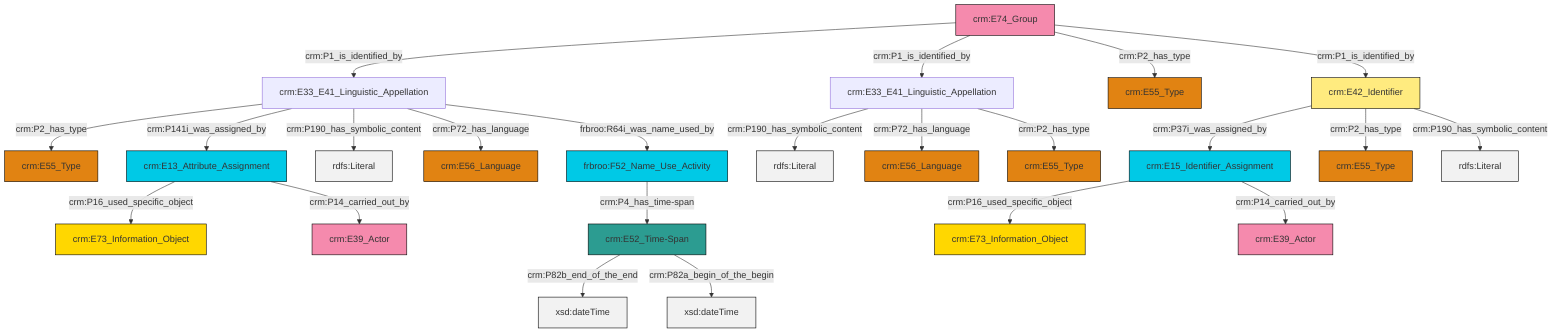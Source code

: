 graph TD
classDef Literal fill:#f2f2f2,stroke:#000000;
classDef CRM_Entity fill:#FFFFFF,stroke:#000000;
classDef Temporal_Entity fill:#00C9E6, stroke:#000000;
classDef Type fill:#E18312, stroke:#000000;
classDef Time-Span fill:#2C9C91, stroke:#000000;
classDef Appellation fill:#FFEB7F, stroke:#000000;
classDef Place fill:#008836, stroke:#000000;
classDef Persistent_Item fill:#B266B2, stroke:#000000;
classDef Conceptual_Object fill:#FFD700, stroke:#000000;
classDef Physical_Thing fill:#D2B48C, stroke:#000000;
classDef Actor fill:#f58aad, stroke:#000000;
classDef PC_Classes fill:#4ce600, stroke:#000000;
classDef Multi fill:#cccccc,stroke:#000000;

4["crm:E13_Attribute_Assignment"]:::Temporal_Entity -->|crm:P16_used_specific_object| 5["crm:E73_Information_Object"]:::Conceptual_Object
6["crm:E42_Identifier"]:::Appellation -->|crm:P37i_was_assigned_by| 7["crm:E15_Identifier_Assignment"]:::Temporal_Entity
0["crm:E33_E41_Linguistic_Appellation"]:::Default -->|crm:P190_has_symbolic_content| 8[rdfs:Literal]:::Literal
13["crm:E74_Group"]:::Actor -->|crm:P1_is_identified_by| 2["crm:E33_E41_Linguistic_Appellation"]:::Default
13["crm:E74_Group"]:::Actor -->|crm:P1_is_identified_by| 0["crm:E33_E41_Linguistic_Appellation"]:::Default
0["crm:E33_E41_Linguistic_Appellation"]:::Default -->|crm:P72_has_language| 18["crm:E56_Language"]:::Type
2["crm:E33_E41_Linguistic_Appellation"]:::Default -->|crm:P2_has_type| 22["crm:E55_Type"]:::Type
24["crm:E52_Time-Span"]:::Time-Span -->|crm:P82b_end_of_the_end| 31[xsd:dateTime]:::Literal
7["crm:E15_Identifier_Assignment"]:::Temporal_Entity -->|crm:P16_used_specific_object| 27["crm:E73_Information_Object"]:::Conceptual_Object
9["frbroo:F52_Name_Use_Activity"]:::Temporal_Entity -->|crm:P4_has_time-span| 24["crm:E52_Time-Span"]:::Time-Span
2["crm:E33_E41_Linguistic_Appellation"]:::Default -->|crm:P141i_was_assigned_by| 4["crm:E13_Attribute_Assignment"]:::Temporal_Entity
2["crm:E33_E41_Linguistic_Appellation"]:::Default -->|crm:P190_has_symbolic_content| 35[rdfs:Literal]:::Literal
2["crm:E33_E41_Linguistic_Appellation"]:::Default -->|crm:P72_has_language| 19["crm:E56_Language"]:::Type
24["crm:E52_Time-Span"]:::Time-Span -->|crm:P82a_begin_of_the_begin| 37[xsd:dateTime]:::Literal
2["crm:E33_E41_Linguistic_Appellation"]:::Default -->|frbroo:R64i_was_name_used_by| 9["frbroo:F52_Name_Use_Activity"]:::Temporal_Entity
13["crm:E74_Group"]:::Actor -->|crm:P2_has_type| 29["crm:E55_Type"]:::Type
6["crm:E42_Identifier"]:::Appellation -->|crm:P2_has_type| 38["crm:E55_Type"]:::Type
4["crm:E13_Attribute_Assignment"]:::Temporal_Entity -->|crm:P14_carried_out_by| 11["crm:E39_Actor"]:::Actor
7["crm:E15_Identifier_Assignment"]:::Temporal_Entity -->|crm:P14_carried_out_by| 32["crm:E39_Actor"]:::Actor
13["crm:E74_Group"]:::Actor -->|crm:P1_is_identified_by| 6["crm:E42_Identifier"]:::Appellation
6["crm:E42_Identifier"]:::Appellation -->|crm:P190_has_symbolic_content| 40[rdfs:Literal]:::Literal
0["crm:E33_E41_Linguistic_Appellation"]:::Default -->|crm:P2_has_type| 16["crm:E55_Type"]:::Type